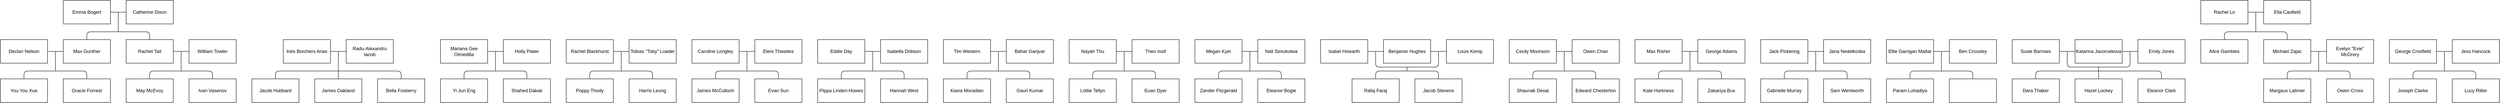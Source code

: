 <mxfile version="15.2.7" type="github">
  <diagram id="eCEPqgotwZQc1uM3H5h4" name="Merton">
    <mxGraphModel dx="1550" dy="1382" grid="1" gridSize="10" guides="1" tooltips="1" connect="1" arrows="1" fold="1" page="1" pageScale="1" pageWidth="7000" pageHeight="400" math="0" shadow="0">
      <root>
        <mxCell id="0" />
        <mxCell id="1" parent="0" />
        <mxCell id="sOK9xL0Q-kKHLEvzhYfY-1" value="You You Xue" style="whiteSpace=wrap;html=1;" parent="1" vertex="1">
          <mxGeometry x="40" y="700" width="120" height="60" as="geometry" />
        </mxCell>
        <mxCell id="sOK9xL0Q-kKHLEvzhYfY-2" value="Gracie Forrest" style="whiteSpace=wrap;html=1;" parent="1" vertex="1">
          <mxGeometry x="200" y="700" width="120" height="60" as="geometry" />
        </mxCell>
        <mxCell id="sOK9xL0Q-kKHLEvzhYfY-4" value="Declan Nelson" style="whiteSpace=wrap;html=1;" parent="1" vertex="1">
          <mxGeometry x="40" y="600" width="120" height="60" as="geometry" />
        </mxCell>
        <mxCell id="sOK9xL0Q-kKHLEvzhYfY-5" value="Max Gunther" style="whiteSpace=wrap;html=1;" parent="1" vertex="1">
          <mxGeometry x="200" y="600" width="120" height="60" as="geometry" />
        </mxCell>
        <mxCell id="sOK9xL0Q-kKHLEvzhYfY-6" value="" style="endArrow=none;html=1;exitX=1;exitY=0.5;exitDx=0;exitDy=0;entryX=0;entryY=0.5;entryDx=0;entryDy=0;" parent="1" source="sOK9xL0Q-kKHLEvzhYfY-4" target="sOK9xL0Q-kKHLEvzhYfY-5" edge="1">
          <mxGeometry width="50" height="50" relative="1" as="geometry">
            <mxPoint x="410" y="900" as="sourcePoint" />
            <mxPoint x="460" y="850" as="targetPoint" />
          </mxGeometry>
        </mxCell>
        <mxCell id="sOK9xL0Q-kKHLEvzhYfY-7" value="" style="endArrow=none;html=1;" parent="1" edge="1">
          <mxGeometry width="50" height="50" relative="1" as="geometry">
            <mxPoint x="180" y="680" as="sourcePoint" />
            <mxPoint x="180" y="630" as="targetPoint" />
          </mxGeometry>
        </mxCell>
        <mxCell id="sOK9xL0Q-kKHLEvzhYfY-8" value="" style="endArrow=none;html=1;entryX=0.5;entryY=0;entryDx=0;entryDy=0;" parent="1" target="sOK9xL0Q-kKHLEvzhYfY-2" edge="1">
          <mxGeometry width="50" height="50" relative="1" as="geometry">
            <mxPoint x="100" y="700" as="sourcePoint" />
            <mxPoint x="270" y="680" as="targetPoint" />
            <Array as="points">
              <mxPoint x="100" y="680" />
              <mxPoint x="260" y="680" />
            </Array>
          </mxGeometry>
        </mxCell>
        <mxCell id="sOK9xL0Q-kKHLEvzhYfY-9" value="Yi Jun Eng" style="whiteSpace=wrap;html=1;" parent="1" vertex="1">
          <mxGeometry x="1160" y="700" width="120" height="60" as="geometry" />
        </mxCell>
        <mxCell id="sOK9xL0Q-kKHLEvzhYfY-10" value="Shahed Dakak" style="whiteSpace=wrap;html=1;" parent="1" vertex="1">
          <mxGeometry x="1320" y="700" width="120" height="60" as="geometry" />
        </mxCell>
        <mxCell id="sOK9xL0Q-kKHLEvzhYfY-11" value="Mariana Gee Olmedilla" style="whiteSpace=wrap;html=1;" parent="1" vertex="1">
          <mxGeometry x="1160" y="600" width="120" height="60" as="geometry" />
        </mxCell>
        <mxCell id="sOK9xL0Q-kKHLEvzhYfY-12" value="Holly Plater" style="whiteSpace=wrap;html=1;" parent="1" vertex="1">
          <mxGeometry x="1320" y="600" width="120" height="60" as="geometry" />
        </mxCell>
        <mxCell id="sOK9xL0Q-kKHLEvzhYfY-13" value="" style="endArrow=none;html=1;exitX=1;exitY=0.5;exitDx=0;exitDy=0;entryX=0;entryY=0.5;entryDx=0;entryDy=0;" parent="1" source="sOK9xL0Q-kKHLEvzhYfY-11" target="sOK9xL0Q-kKHLEvzhYfY-12" edge="1">
          <mxGeometry width="50" height="50" relative="1" as="geometry">
            <mxPoint x="1530" y="900" as="sourcePoint" />
            <mxPoint x="1580" y="850" as="targetPoint" />
          </mxGeometry>
        </mxCell>
        <mxCell id="sOK9xL0Q-kKHLEvzhYfY-14" value="" style="endArrow=none;html=1;" parent="1" edge="1">
          <mxGeometry width="50" height="50" relative="1" as="geometry">
            <mxPoint x="1300" y="680" as="sourcePoint" />
            <mxPoint x="1300" y="630" as="targetPoint" />
          </mxGeometry>
        </mxCell>
        <mxCell id="sOK9xL0Q-kKHLEvzhYfY-15" value="" style="endArrow=none;html=1;entryX=0.5;entryY=0;entryDx=0;entryDy=0;" parent="1" target="sOK9xL0Q-kKHLEvzhYfY-10" edge="1">
          <mxGeometry width="50" height="50" relative="1" as="geometry">
            <mxPoint x="1220" y="700" as="sourcePoint" />
            <mxPoint x="1390" y="680" as="targetPoint" />
            <Array as="points">
              <mxPoint x="1220" y="680" />
              <mxPoint x="1380" y="680" />
            </Array>
          </mxGeometry>
        </mxCell>
        <mxCell id="sOK9xL0Q-kKHLEvzhYfY-16" value="Poppy Thody" style="whiteSpace=wrap;html=1;" parent="1" vertex="1">
          <mxGeometry x="1480" y="700" width="120" height="60" as="geometry" />
        </mxCell>
        <mxCell id="sOK9xL0Q-kKHLEvzhYfY-17" value="Harris Leung" style="whiteSpace=wrap;html=1;" parent="1" vertex="1">
          <mxGeometry x="1640" y="700" width="120" height="60" as="geometry" />
        </mxCell>
        <mxCell id="sOK9xL0Q-kKHLEvzhYfY-18" value="Rachel Blackhurst" style="whiteSpace=wrap;html=1;" parent="1" vertex="1">
          <mxGeometry x="1480" y="600" width="120" height="60" as="geometry" />
        </mxCell>
        <mxCell id="sOK9xL0Q-kKHLEvzhYfY-19" value="Tobias &quot;Toby&quot; Loader" style="whiteSpace=wrap;html=1;" parent="1" vertex="1">
          <mxGeometry x="1640" y="600" width="120" height="60" as="geometry" />
        </mxCell>
        <mxCell id="sOK9xL0Q-kKHLEvzhYfY-20" value="" style="endArrow=none;html=1;exitX=1;exitY=0.5;exitDx=0;exitDy=0;entryX=0;entryY=0.5;entryDx=0;entryDy=0;" parent="1" source="sOK9xL0Q-kKHLEvzhYfY-18" target="sOK9xL0Q-kKHLEvzhYfY-19" edge="1">
          <mxGeometry width="50" height="50" relative="1" as="geometry">
            <mxPoint x="1850" y="900" as="sourcePoint" />
            <mxPoint x="1900" y="850" as="targetPoint" />
          </mxGeometry>
        </mxCell>
        <mxCell id="sOK9xL0Q-kKHLEvzhYfY-21" value="" style="endArrow=none;html=1;" parent="1" edge="1">
          <mxGeometry width="50" height="50" relative="1" as="geometry">
            <mxPoint x="1620" y="680" as="sourcePoint" />
            <mxPoint x="1620" y="630" as="targetPoint" />
          </mxGeometry>
        </mxCell>
        <mxCell id="sOK9xL0Q-kKHLEvzhYfY-22" value="" style="endArrow=none;html=1;entryX=0.5;entryY=0;entryDx=0;entryDy=0;" parent="1" target="sOK9xL0Q-kKHLEvzhYfY-17" edge="1">
          <mxGeometry width="50" height="50" relative="1" as="geometry">
            <mxPoint x="1540" y="700" as="sourcePoint" />
            <mxPoint x="1710" y="680" as="targetPoint" />
            <Array as="points">
              <mxPoint x="1540" y="680" />
              <mxPoint x="1700" y="680" />
            </Array>
          </mxGeometry>
        </mxCell>
        <mxCell id="sOK9xL0Q-kKHLEvzhYfY-23" value="James McCulloch" style="whiteSpace=wrap;html=1;" parent="1" vertex="1">
          <mxGeometry x="1800" y="700" width="120" height="60" as="geometry" />
        </mxCell>
        <mxCell id="sOK9xL0Q-kKHLEvzhYfY-24" value="Evan Sun" style="whiteSpace=wrap;html=1;" parent="1" vertex="1">
          <mxGeometry x="1960" y="700" width="120" height="60" as="geometry" />
        </mxCell>
        <mxCell id="sOK9xL0Q-kKHLEvzhYfY-25" value="Caroline Longley" style="whiteSpace=wrap;html=1;" parent="1" vertex="1">
          <mxGeometry x="1800" y="600" width="120" height="60" as="geometry" />
        </mxCell>
        <mxCell id="sOK9xL0Q-kKHLEvzhYfY-26" value="Eleni Thwaites" style="whiteSpace=wrap;html=1;" parent="1" vertex="1">
          <mxGeometry x="1960" y="600" width="120" height="60" as="geometry" />
        </mxCell>
        <mxCell id="sOK9xL0Q-kKHLEvzhYfY-27" value="" style="endArrow=none;html=1;exitX=1;exitY=0.5;exitDx=0;exitDy=0;entryX=0;entryY=0.5;entryDx=0;entryDy=0;" parent="1" source="sOK9xL0Q-kKHLEvzhYfY-25" target="sOK9xL0Q-kKHLEvzhYfY-26" edge="1">
          <mxGeometry width="50" height="50" relative="1" as="geometry">
            <mxPoint x="2170" y="900" as="sourcePoint" />
            <mxPoint x="2220" y="850" as="targetPoint" />
          </mxGeometry>
        </mxCell>
        <mxCell id="sOK9xL0Q-kKHLEvzhYfY-28" value="" style="endArrow=none;html=1;" parent="1" edge="1">
          <mxGeometry width="50" height="50" relative="1" as="geometry">
            <mxPoint x="1940" y="680" as="sourcePoint" />
            <mxPoint x="1940" y="630" as="targetPoint" />
          </mxGeometry>
        </mxCell>
        <mxCell id="sOK9xL0Q-kKHLEvzhYfY-29" value="" style="endArrow=none;html=1;entryX=0.5;entryY=0;entryDx=0;entryDy=0;" parent="1" target="sOK9xL0Q-kKHLEvzhYfY-24" edge="1">
          <mxGeometry width="50" height="50" relative="1" as="geometry">
            <mxPoint x="1860" y="700" as="sourcePoint" />
            <mxPoint x="2030" y="680" as="targetPoint" />
            <Array as="points">
              <mxPoint x="1860" y="680" />
              <mxPoint x="2020" y="680" />
            </Array>
          </mxGeometry>
        </mxCell>
        <mxCell id="sOK9xL0Q-kKHLEvzhYfY-30" value="PIppa Linden-Howes" style="whiteSpace=wrap;html=1;" parent="1" vertex="1">
          <mxGeometry x="2120" y="700" width="120" height="60" as="geometry" />
        </mxCell>
        <mxCell id="sOK9xL0Q-kKHLEvzhYfY-31" value="Hannah West" style="whiteSpace=wrap;html=1;" parent="1" vertex="1">
          <mxGeometry x="2280" y="700" width="120" height="60" as="geometry" />
        </mxCell>
        <mxCell id="sOK9xL0Q-kKHLEvzhYfY-32" value="Eddie Day" style="whiteSpace=wrap;html=1;" parent="1" vertex="1">
          <mxGeometry x="2120" y="600" width="120" height="60" as="geometry" />
        </mxCell>
        <mxCell id="sOK9xL0Q-kKHLEvzhYfY-33" value="Isabella Dobson" style="whiteSpace=wrap;html=1;" parent="1" vertex="1">
          <mxGeometry x="2280" y="600" width="120" height="60" as="geometry" />
        </mxCell>
        <mxCell id="sOK9xL0Q-kKHLEvzhYfY-34" value="" style="endArrow=none;html=1;exitX=1;exitY=0.5;exitDx=0;exitDy=0;entryX=0;entryY=0.5;entryDx=0;entryDy=0;" parent="1" source="sOK9xL0Q-kKHLEvzhYfY-32" target="sOK9xL0Q-kKHLEvzhYfY-33" edge="1">
          <mxGeometry width="50" height="50" relative="1" as="geometry">
            <mxPoint x="2490" y="900" as="sourcePoint" />
            <mxPoint x="2540" y="850" as="targetPoint" />
          </mxGeometry>
        </mxCell>
        <mxCell id="sOK9xL0Q-kKHLEvzhYfY-35" value="" style="endArrow=none;html=1;" parent="1" edge="1">
          <mxGeometry width="50" height="50" relative="1" as="geometry">
            <mxPoint x="2260" y="680" as="sourcePoint" />
            <mxPoint x="2260" y="630" as="targetPoint" />
          </mxGeometry>
        </mxCell>
        <mxCell id="sOK9xL0Q-kKHLEvzhYfY-36" value="" style="endArrow=none;html=1;entryX=0.5;entryY=0;entryDx=0;entryDy=0;" parent="1" target="sOK9xL0Q-kKHLEvzhYfY-31" edge="1">
          <mxGeometry width="50" height="50" relative="1" as="geometry">
            <mxPoint x="2180" y="700" as="sourcePoint" />
            <mxPoint x="2350" y="680" as="targetPoint" />
            <Array as="points">
              <mxPoint x="2180" y="680" />
              <mxPoint x="2340" y="680" />
            </Array>
          </mxGeometry>
        </mxCell>
        <mxCell id="sOK9xL0Q-kKHLEvzhYfY-37" value="Kiana Moradian" style="whiteSpace=wrap;html=1;" parent="1" vertex="1">
          <mxGeometry x="2440" y="700" width="120" height="60" as="geometry" />
        </mxCell>
        <mxCell id="sOK9xL0Q-kKHLEvzhYfY-38" value="Gauri Kumar" style="whiteSpace=wrap;html=1;" parent="1" vertex="1">
          <mxGeometry x="2600" y="700" width="120" height="60" as="geometry" />
        </mxCell>
        <mxCell id="sOK9xL0Q-kKHLEvzhYfY-39" value="Tim Western" style="whiteSpace=wrap;html=1;" parent="1" vertex="1">
          <mxGeometry x="2440" y="600" width="120" height="60" as="geometry" />
        </mxCell>
        <mxCell id="sOK9xL0Q-kKHLEvzhYfY-40" value="Bahar Ganjvar" style="whiteSpace=wrap;html=1;" parent="1" vertex="1">
          <mxGeometry x="2600" y="600" width="120" height="60" as="geometry" />
        </mxCell>
        <mxCell id="sOK9xL0Q-kKHLEvzhYfY-41" value="" style="endArrow=none;html=1;exitX=1;exitY=0.5;exitDx=0;exitDy=0;entryX=0;entryY=0.5;entryDx=0;entryDy=0;" parent="1" source="sOK9xL0Q-kKHLEvzhYfY-39" target="sOK9xL0Q-kKHLEvzhYfY-40" edge="1">
          <mxGeometry width="50" height="50" relative="1" as="geometry">
            <mxPoint x="2810" y="900" as="sourcePoint" />
            <mxPoint x="2860" y="850" as="targetPoint" />
          </mxGeometry>
        </mxCell>
        <mxCell id="sOK9xL0Q-kKHLEvzhYfY-42" value="" style="endArrow=none;html=1;" parent="1" edge="1">
          <mxGeometry width="50" height="50" relative="1" as="geometry">
            <mxPoint x="2580" y="680" as="sourcePoint" />
            <mxPoint x="2580" y="630" as="targetPoint" />
          </mxGeometry>
        </mxCell>
        <mxCell id="sOK9xL0Q-kKHLEvzhYfY-43" value="" style="endArrow=none;html=1;entryX=0.5;entryY=0;entryDx=0;entryDy=0;" parent="1" target="sOK9xL0Q-kKHLEvzhYfY-38" edge="1">
          <mxGeometry width="50" height="50" relative="1" as="geometry">
            <mxPoint x="2500" y="700" as="sourcePoint" />
            <mxPoint x="2670" y="680" as="targetPoint" />
            <Array as="points">
              <mxPoint x="2500" y="680" />
              <mxPoint x="2660" y="680" />
            </Array>
          </mxGeometry>
        </mxCell>
        <mxCell id="sOK9xL0Q-kKHLEvzhYfY-44" value="Lottie Tellyn" style="whiteSpace=wrap;html=1;" parent="1" vertex="1">
          <mxGeometry x="2760" y="700" width="120" height="60" as="geometry" />
        </mxCell>
        <mxCell id="sOK9xL0Q-kKHLEvzhYfY-45" value="Euan Dyer" style="whiteSpace=wrap;html=1;" parent="1" vertex="1">
          <mxGeometry x="2920" y="700" width="120" height="60" as="geometry" />
        </mxCell>
        <mxCell id="sOK9xL0Q-kKHLEvzhYfY-46" value="Nayah Thu" style="whiteSpace=wrap;html=1;" parent="1" vertex="1">
          <mxGeometry x="2760" y="600" width="120" height="60" as="geometry" />
        </mxCell>
        <mxCell id="sOK9xL0Q-kKHLEvzhYfY-47" value="Theo Iosif" style="whiteSpace=wrap;html=1;" parent="1" vertex="1">
          <mxGeometry x="2920" y="600" width="120" height="60" as="geometry" />
        </mxCell>
        <mxCell id="sOK9xL0Q-kKHLEvzhYfY-48" value="" style="endArrow=none;html=1;exitX=1;exitY=0.5;exitDx=0;exitDy=0;entryX=0;entryY=0.5;entryDx=0;entryDy=0;" parent="1" source="sOK9xL0Q-kKHLEvzhYfY-46" target="sOK9xL0Q-kKHLEvzhYfY-47" edge="1">
          <mxGeometry width="50" height="50" relative="1" as="geometry">
            <mxPoint x="3130" y="900" as="sourcePoint" />
            <mxPoint x="3180" y="850" as="targetPoint" />
          </mxGeometry>
        </mxCell>
        <mxCell id="sOK9xL0Q-kKHLEvzhYfY-49" value="" style="endArrow=none;html=1;" parent="1" edge="1">
          <mxGeometry width="50" height="50" relative="1" as="geometry">
            <mxPoint x="2900" y="680" as="sourcePoint" />
            <mxPoint x="2900" y="630" as="targetPoint" />
          </mxGeometry>
        </mxCell>
        <mxCell id="sOK9xL0Q-kKHLEvzhYfY-50" value="" style="endArrow=none;html=1;entryX=0.5;entryY=0;entryDx=0;entryDy=0;" parent="1" target="sOK9xL0Q-kKHLEvzhYfY-45" edge="1">
          <mxGeometry width="50" height="50" relative="1" as="geometry">
            <mxPoint x="2820" y="700" as="sourcePoint" />
            <mxPoint x="2990" y="680" as="targetPoint" />
            <Array as="points">
              <mxPoint x="2820" y="680" />
              <mxPoint x="2980" y="680" />
            </Array>
          </mxGeometry>
        </mxCell>
        <mxCell id="sOK9xL0Q-kKHLEvzhYfY-58" value="Rafaj Faraj" style="whiteSpace=wrap;html=1;" parent="1" vertex="1">
          <mxGeometry x="3480" y="700" width="120" height="60" as="geometry" />
        </mxCell>
        <mxCell id="sOK9xL0Q-kKHLEvzhYfY-59" value="Jacob Stevens" style="whiteSpace=wrap;html=1;" parent="1" vertex="1">
          <mxGeometry x="3640" y="700" width="120" height="60" as="geometry" />
        </mxCell>
        <mxCell id="sOK9xL0Q-kKHLEvzhYfY-60" value="Isabel Howarth" style="whiteSpace=wrap;html=1;" parent="1" vertex="1">
          <mxGeometry x="3400" y="600" width="120" height="60" as="geometry" />
        </mxCell>
        <mxCell id="sOK9xL0Q-kKHLEvzhYfY-61" value="Benjamin Hughes" style="whiteSpace=wrap;html=1;" parent="1" vertex="1">
          <mxGeometry x="3560" y="600" width="120" height="60" as="geometry" />
        </mxCell>
        <mxCell id="sOK9xL0Q-kKHLEvzhYfY-62" value="" style="endArrow=none;html=1;exitX=1;exitY=0.5;exitDx=0;exitDy=0;entryX=0;entryY=0.5;entryDx=0;entryDy=0;" parent="1" source="sOK9xL0Q-kKHLEvzhYfY-60" target="sOK9xL0Q-kKHLEvzhYfY-61" edge="1">
          <mxGeometry width="50" height="50" relative="1" as="geometry">
            <mxPoint x="3770" y="900" as="sourcePoint" />
            <mxPoint x="3820" y="850" as="targetPoint" />
          </mxGeometry>
        </mxCell>
        <mxCell id="sOK9xL0Q-kKHLEvzhYfY-64" value="" style="endArrow=none;html=1;entryX=0.5;entryY=0;entryDx=0;entryDy=0;" parent="1" target="sOK9xL0Q-kKHLEvzhYfY-59" edge="1">
          <mxGeometry width="50" height="50" relative="1" as="geometry">
            <mxPoint x="3540" y="700" as="sourcePoint" />
            <mxPoint x="3710" y="680" as="targetPoint" />
            <Array as="points">
              <mxPoint x="3540" y="680" />
              <mxPoint x="3700" y="680" />
            </Array>
          </mxGeometry>
        </mxCell>
        <mxCell id="sOK9xL0Q-kKHLEvzhYfY-65" value="Louis Kemp" style="whiteSpace=wrap;html=1;" parent="1" vertex="1">
          <mxGeometry x="3720" y="600" width="120" height="60" as="geometry" />
        </mxCell>
        <mxCell id="sOK9xL0Q-kKHLEvzhYfY-66" value="" style="endArrow=none;html=1;entryX=0;entryY=0.5;entryDx=0;entryDy=0;" parent="1" target="sOK9xL0Q-kKHLEvzhYfY-65" edge="1">
          <mxGeometry width="50" height="50" relative="1" as="geometry">
            <mxPoint x="3680" y="630" as="sourcePoint" />
            <mxPoint x="3570" y="640" as="targetPoint" />
          </mxGeometry>
        </mxCell>
        <mxCell id="sOK9xL0Q-kKHLEvzhYfY-67" value="Shaunak Desai" style="whiteSpace=wrap;html=1;" parent="1" vertex="1">
          <mxGeometry x="3880" y="700" width="120" height="60" as="geometry" />
        </mxCell>
        <mxCell id="sOK9xL0Q-kKHLEvzhYfY-68" value="Edward Chesterton" style="whiteSpace=wrap;html=1;" parent="1" vertex="1">
          <mxGeometry x="4040" y="700" width="120" height="60" as="geometry" />
        </mxCell>
        <mxCell id="sOK9xL0Q-kKHLEvzhYfY-69" value="Cecily Moorsom" style="whiteSpace=wrap;html=1;" parent="1" vertex="1">
          <mxGeometry x="3880" y="600" width="120" height="60" as="geometry" />
        </mxCell>
        <mxCell id="sOK9xL0Q-kKHLEvzhYfY-70" value="Owen Chan" style="whiteSpace=wrap;html=1;" parent="1" vertex="1">
          <mxGeometry x="4040" y="600" width="120" height="60" as="geometry" />
        </mxCell>
        <mxCell id="sOK9xL0Q-kKHLEvzhYfY-71" value="" style="endArrow=none;html=1;exitX=1;exitY=0.5;exitDx=0;exitDy=0;entryX=0;entryY=0.5;entryDx=0;entryDy=0;" parent="1" source="sOK9xL0Q-kKHLEvzhYfY-69" target="sOK9xL0Q-kKHLEvzhYfY-70" edge="1">
          <mxGeometry width="50" height="50" relative="1" as="geometry">
            <mxPoint x="4250" y="900" as="sourcePoint" />
            <mxPoint x="4300" y="850" as="targetPoint" />
          </mxGeometry>
        </mxCell>
        <mxCell id="sOK9xL0Q-kKHLEvzhYfY-72" value="" style="endArrow=none;html=1;" parent="1" edge="1">
          <mxGeometry width="50" height="50" relative="1" as="geometry">
            <mxPoint x="4020" y="680" as="sourcePoint" />
            <mxPoint x="4020" y="630" as="targetPoint" />
          </mxGeometry>
        </mxCell>
        <mxCell id="sOK9xL0Q-kKHLEvzhYfY-73" value="" style="endArrow=none;html=1;entryX=0.5;entryY=0;entryDx=0;entryDy=0;" parent="1" target="sOK9xL0Q-kKHLEvzhYfY-68" edge="1">
          <mxGeometry width="50" height="50" relative="1" as="geometry">
            <mxPoint x="3940" y="700" as="sourcePoint" />
            <mxPoint x="4110" y="680" as="targetPoint" />
            <Array as="points">
              <mxPoint x="3940" y="680" />
              <mxPoint x="4100" y="680" />
            </Array>
          </mxGeometry>
        </mxCell>
        <mxCell id="G9G2QMmGk5GcdjE_9JgA-2" value="" style="endArrow=none;html=1;entryX=0.5;entryY=0;entryDx=0;entryDy=0;" parent="1" edge="1">
          <mxGeometry width="50" height="50" relative="1" as="geometry">
            <mxPoint x="260" y="600" as="sourcePoint" />
            <mxPoint x="420" y="600" as="targetPoint" />
            <Array as="points">
              <mxPoint x="260" y="580" />
              <mxPoint x="420" y="580" />
            </Array>
          </mxGeometry>
        </mxCell>
        <mxCell id="G9G2QMmGk5GcdjE_9JgA-3" value="" style="endArrow=none;html=1;" parent="1" edge="1">
          <mxGeometry width="50" height="50" relative="1" as="geometry">
            <mxPoint x="340" y="580" as="sourcePoint" />
            <mxPoint x="340" y="530" as="targetPoint" />
          </mxGeometry>
        </mxCell>
        <mxCell id="G9G2QMmGk5GcdjE_9JgA-4" value="Emma Bogert" style="whiteSpace=wrap;html=1;" parent="1" vertex="1">
          <mxGeometry x="200" y="500" width="120" height="60" as="geometry" />
        </mxCell>
        <mxCell id="G9G2QMmGk5GcdjE_9JgA-5" value="Catherine Dixon" style="whiteSpace=wrap;html=1;" parent="1" vertex="1">
          <mxGeometry x="360" y="500" width="120" height="60" as="geometry" />
        </mxCell>
        <mxCell id="G9G2QMmGk5GcdjE_9JgA-6" value="" style="endArrow=none;html=1;entryX=1;entryY=0.5;entryDx=0;entryDy=0;" parent="1" target="G9G2QMmGk5GcdjE_9JgA-4" edge="1">
          <mxGeometry width="50" height="50" relative="1" as="geometry">
            <mxPoint x="360" y="530" as="sourcePoint" />
            <mxPoint x="770" y="650" as="targetPoint" />
          </mxGeometry>
        </mxCell>
        <mxCell id="G9G2QMmGk5GcdjE_9JgA-7" value="" style="endArrow=none;html=1;entryX=0.5;entryY=0;entryDx=0;entryDy=0;" parent="1" edge="1">
          <mxGeometry width="50" height="50" relative="1" as="geometry">
            <mxPoint x="3540" y="630" as="sourcePoint" />
            <mxPoint x="3700" y="630" as="targetPoint" />
            <Array as="points">
              <mxPoint x="3540" y="670" />
              <mxPoint x="3620" y="670" />
              <mxPoint x="3700" y="670" />
            </Array>
          </mxGeometry>
        </mxCell>
        <mxCell id="G9G2QMmGk5GcdjE_9JgA-8" value="" style="endArrow=none;html=1;" parent="1" edge="1">
          <mxGeometry width="50" height="50" relative="1" as="geometry">
            <mxPoint x="3620" y="680" as="sourcePoint" />
            <mxPoint x="3620" y="670" as="targetPoint" />
          </mxGeometry>
        </mxCell>
        <mxCell id="bXorVS4qEcdGj8HX04dZ-1" value="Kate Harkness" style="whiteSpace=wrap;html=1;" parent="1" vertex="1">
          <mxGeometry x="4200" y="700" width="120" height="60" as="geometry" />
        </mxCell>
        <mxCell id="bXorVS4qEcdGj8HX04dZ-2" value="Zakariya Bux" style="whiteSpace=wrap;html=1;" parent="1" vertex="1">
          <mxGeometry x="4360" y="700" width="120" height="60" as="geometry" />
        </mxCell>
        <mxCell id="bXorVS4qEcdGj8HX04dZ-3" value="Max Risher" style="whiteSpace=wrap;html=1;" parent="1" vertex="1">
          <mxGeometry x="4200" y="600" width="120" height="60" as="geometry" />
        </mxCell>
        <mxCell id="bXorVS4qEcdGj8HX04dZ-4" value="George Adams" style="whiteSpace=wrap;html=1;" parent="1" vertex="1">
          <mxGeometry x="4360" y="600" width="120" height="60" as="geometry" />
        </mxCell>
        <mxCell id="bXorVS4qEcdGj8HX04dZ-5" value="" style="endArrow=none;html=1;exitX=1;exitY=0.5;exitDx=0;exitDy=0;entryX=0;entryY=0.5;entryDx=0;entryDy=0;" parent="1" source="bXorVS4qEcdGj8HX04dZ-3" target="bXorVS4qEcdGj8HX04dZ-4" edge="1">
          <mxGeometry width="50" height="50" relative="1" as="geometry">
            <mxPoint x="4570" y="900" as="sourcePoint" />
            <mxPoint x="4620" y="850" as="targetPoint" />
          </mxGeometry>
        </mxCell>
        <mxCell id="bXorVS4qEcdGj8HX04dZ-6" value="" style="endArrow=none;html=1;" parent="1" edge="1">
          <mxGeometry width="50" height="50" relative="1" as="geometry">
            <mxPoint x="4340" y="680" as="sourcePoint" />
            <mxPoint x="4340" y="630" as="targetPoint" />
          </mxGeometry>
        </mxCell>
        <mxCell id="bXorVS4qEcdGj8HX04dZ-7" value="" style="endArrow=none;html=1;entryX=0.5;entryY=0;entryDx=0;entryDy=0;" parent="1" target="bXorVS4qEcdGj8HX04dZ-2" edge="1">
          <mxGeometry width="50" height="50" relative="1" as="geometry">
            <mxPoint x="4260" y="700" as="sourcePoint" />
            <mxPoint x="4430" y="680" as="targetPoint" />
            <Array as="points">
              <mxPoint x="4260" y="680" />
              <mxPoint x="4420" y="680" />
            </Array>
          </mxGeometry>
        </mxCell>
        <mxCell id="bXorVS4qEcdGj8HX04dZ-8" value="Gabrielle Murray" style="whiteSpace=wrap;html=1;" parent="1" vertex="1">
          <mxGeometry x="4520" y="700" width="120" height="60" as="geometry" />
        </mxCell>
        <mxCell id="bXorVS4qEcdGj8HX04dZ-9" value="Sam Wentworth" style="whiteSpace=wrap;html=1;" parent="1" vertex="1">
          <mxGeometry x="4680" y="700" width="120" height="60" as="geometry" />
        </mxCell>
        <mxCell id="bXorVS4qEcdGj8HX04dZ-10" value="Jack Pickering" style="whiteSpace=wrap;html=1;" parent="1" vertex="1">
          <mxGeometry x="4520" y="600" width="120" height="60" as="geometry" />
        </mxCell>
        <mxCell id="bXorVS4qEcdGj8HX04dZ-11" value="Jana Nedelkoska" style="whiteSpace=wrap;html=1;" parent="1" vertex="1">
          <mxGeometry x="4680" y="600" width="120" height="60" as="geometry" />
        </mxCell>
        <mxCell id="bXorVS4qEcdGj8HX04dZ-12" value="" style="endArrow=none;html=1;exitX=1;exitY=0.5;exitDx=0;exitDy=0;entryX=0;entryY=0.5;entryDx=0;entryDy=0;" parent="1" source="bXorVS4qEcdGj8HX04dZ-10" target="bXorVS4qEcdGj8HX04dZ-11" edge="1">
          <mxGeometry width="50" height="50" relative="1" as="geometry">
            <mxPoint x="4890" y="900" as="sourcePoint" />
            <mxPoint x="4940" y="850" as="targetPoint" />
          </mxGeometry>
        </mxCell>
        <mxCell id="bXorVS4qEcdGj8HX04dZ-13" value="" style="endArrow=none;html=1;" parent="1" edge="1">
          <mxGeometry width="50" height="50" relative="1" as="geometry">
            <mxPoint x="4660" y="680" as="sourcePoint" />
            <mxPoint x="4660" y="630" as="targetPoint" />
          </mxGeometry>
        </mxCell>
        <mxCell id="bXorVS4qEcdGj8HX04dZ-14" value="" style="endArrow=none;html=1;entryX=0.5;entryY=0;entryDx=0;entryDy=0;" parent="1" target="bXorVS4qEcdGj8HX04dZ-9" edge="1">
          <mxGeometry width="50" height="50" relative="1" as="geometry">
            <mxPoint x="4580" y="700" as="sourcePoint" />
            <mxPoint x="4750" y="680" as="targetPoint" />
            <Array as="points">
              <mxPoint x="4580" y="680" />
              <mxPoint x="4740" y="680" />
            </Array>
          </mxGeometry>
        </mxCell>
        <mxCell id="qaUDRH6c5ygT62d7AidV-2" value="May McEvoy" style="whiteSpace=wrap;html=1;" vertex="1" parent="1">
          <mxGeometry x="360" y="700" width="120" height="60" as="geometry" />
        </mxCell>
        <mxCell id="qaUDRH6c5ygT62d7AidV-3" value="Ivan Vasenov" style="whiteSpace=wrap;html=1;" vertex="1" parent="1">
          <mxGeometry x="520" y="700" width="120" height="60" as="geometry" />
        </mxCell>
        <mxCell id="qaUDRH6c5ygT62d7AidV-4" value="Rachel Tait" style="whiteSpace=wrap;html=1;" vertex="1" parent="1">
          <mxGeometry x="360" y="600" width="120" height="60" as="geometry" />
        </mxCell>
        <mxCell id="qaUDRH6c5ygT62d7AidV-5" value="William Towler" style="whiteSpace=wrap;html=1;" vertex="1" parent="1">
          <mxGeometry x="520" y="600" width="120" height="60" as="geometry" />
        </mxCell>
        <mxCell id="qaUDRH6c5ygT62d7AidV-6" value="" style="endArrow=none;html=1;exitX=1;exitY=0.5;exitDx=0;exitDy=0;entryX=0;entryY=0.5;entryDx=0;entryDy=0;" edge="1" parent="1" source="qaUDRH6c5ygT62d7AidV-4" target="qaUDRH6c5ygT62d7AidV-5">
          <mxGeometry width="50" height="50" relative="1" as="geometry">
            <mxPoint x="730" y="900" as="sourcePoint" />
            <mxPoint x="780" y="850" as="targetPoint" />
          </mxGeometry>
        </mxCell>
        <mxCell id="qaUDRH6c5ygT62d7AidV-7" value="" style="endArrow=none;html=1;" edge="1" parent="1">
          <mxGeometry width="50" height="50" relative="1" as="geometry">
            <mxPoint x="500" y="680" as="sourcePoint" />
            <mxPoint x="500" y="630.0" as="targetPoint" />
          </mxGeometry>
        </mxCell>
        <mxCell id="qaUDRH6c5ygT62d7AidV-8" value="" style="endArrow=none;html=1;entryX=0.5;entryY=0;entryDx=0;entryDy=0;" edge="1" parent="1" target="qaUDRH6c5ygT62d7AidV-3">
          <mxGeometry width="50" height="50" relative="1" as="geometry">
            <mxPoint x="420" y="700" as="sourcePoint" />
            <mxPoint x="590" y="680" as="targetPoint" />
            <Array as="points">
              <mxPoint x="420" y="680" />
              <mxPoint x="580" y="680" />
            </Array>
          </mxGeometry>
        </mxCell>
        <mxCell id="qaUDRH6c5ygT62d7AidV-10" value="Jacob Hubbard" style="whiteSpace=wrap;html=1;" vertex="1" parent="1">
          <mxGeometry x="680" y="700" width="120" height="60" as="geometry" />
        </mxCell>
        <mxCell id="qaUDRH6c5ygT62d7AidV-11" value="James Oakland" style="whiteSpace=wrap;html=1;" vertex="1" parent="1">
          <mxGeometry x="840" y="700" width="120" height="60" as="geometry" />
        </mxCell>
        <mxCell id="qaUDRH6c5ygT62d7AidV-12" value="Inés Borchers Arias" style="whiteSpace=wrap;html=1;" vertex="1" parent="1">
          <mxGeometry x="760" y="600" width="120" height="60" as="geometry" />
        </mxCell>
        <mxCell id="qaUDRH6c5ygT62d7AidV-13" value="Radu-Alexandru Iacob" style="whiteSpace=wrap;html=1;" vertex="1" parent="1">
          <mxGeometry x="920" y="600" width="120" height="60" as="geometry" />
        </mxCell>
        <mxCell id="qaUDRH6c5ygT62d7AidV-14" value="" style="endArrow=none;html=1;exitX=1;exitY=0.5;exitDx=0;exitDy=0;entryX=0;entryY=0.5;entryDx=0;entryDy=0;" edge="1" parent="1" source="qaUDRH6c5ygT62d7AidV-12" target="qaUDRH6c5ygT62d7AidV-13">
          <mxGeometry width="50" height="50" relative="1" as="geometry">
            <mxPoint x="1130" y="900" as="sourcePoint" />
            <mxPoint x="1180" y="850" as="targetPoint" />
          </mxGeometry>
        </mxCell>
        <mxCell id="qaUDRH6c5ygT62d7AidV-15" value="" style="endArrow=none;html=1;exitX=0.5;exitY=0;exitDx=0;exitDy=0;" edge="1" parent="1" source="qaUDRH6c5ygT62d7AidV-11">
          <mxGeometry width="50" height="50" relative="1" as="geometry">
            <mxPoint x="900" y="680" as="sourcePoint" />
            <mxPoint x="900" y="630" as="targetPoint" />
            <Array as="points">
              <mxPoint x="900" y="660" />
            </Array>
          </mxGeometry>
        </mxCell>
        <mxCell id="qaUDRH6c5ygT62d7AidV-16" value="" style="endArrow=none;html=1;entryX=0.5;entryY=0;entryDx=0;entryDy=0;" edge="1" parent="1" target="qaUDRH6c5ygT62d7AidV-17">
          <mxGeometry width="50" height="50" relative="1" as="geometry">
            <mxPoint x="740" y="700" as="sourcePoint" />
            <mxPoint x="910" y="680" as="targetPoint" />
            <Array as="points">
              <mxPoint x="740" y="680" />
              <mxPoint x="1060" y="680" />
            </Array>
          </mxGeometry>
        </mxCell>
        <mxCell id="qaUDRH6c5ygT62d7AidV-17" value="Bella Fosberry" style="whiteSpace=wrap;html=1;" vertex="1" parent="1">
          <mxGeometry x="1000" y="700" width="120" height="60" as="geometry" />
        </mxCell>
        <mxCell id="qaUDRH6c5ygT62d7AidV-19" value="Param Luhadiya" style="whiteSpace=wrap;html=1;" vertex="1" parent="1">
          <mxGeometry x="4840" y="700" width="120" height="60" as="geometry" />
        </mxCell>
        <mxCell id="qaUDRH6c5ygT62d7AidV-20" value="" style="whiteSpace=wrap;html=1;" vertex="1" parent="1">
          <mxGeometry x="5000" y="700" width="120" height="60" as="geometry" />
        </mxCell>
        <mxCell id="qaUDRH6c5ygT62d7AidV-21" value="Ellie Garrigan Mattar" style="whiteSpace=wrap;html=1;" vertex="1" parent="1">
          <mxGeometry x="4840" y="600" width="120" height="60" as="geometry" />
        </mxCell>
        <mxCell id="qaUDRH6c5ygT62d7AidV-22" value="Ben Crossley" style="whiteSpace=wrap;html=1;" vertex="1" parent="1">
          <mxGeometry x="5000" y="600" width="120" height="60" as="geometry" />
        </mxCell>
        <mxCell id="qaUDRH6c5ygT62d7AidV-23" value="" style="endArrow=none;html=1;exitX=1;exitY=0.5;exitDx=0;exitDy=0;entryX=0;entryY=0.5;entryDx=0;entryDy=0;" edge="1" parent="1" source="qaUDRH6c5ygT62d7AidV-21" target="qaUDRH6c5ygT62d7AidV-22">
          <mxGeometry width="50" height="50" relative="1" as="geometry">
            <mxPoint x="5210" y="900" as="sourcePoint" />
            <mxPoint x="5260" y="850" as="targetPoint" />
          </mxGeometry>
        </mxCell>
        <mxCell id="qaUDRH6c5ygT62d7AidV-24" value="" style="endArrow=none;html=1;" edge="1" parent="1">
          <mxGeometry width="50" height="50" relative="1" as="geometry">
            <mxPoint x="4980" y="680" as="sourcePoint" />
            <mxPoint x="4980" y="630" as="targetPoint" />
          </mxGeometry>
        </mxCell>
        <mxCell id="qaUDRH6c5ygT62d7AidV-25" value="" style="endArrow=none;html=1;entryX=0.5;entryY=0;entryDx=0;entryDy=0;" edge="1" parent="1" target="qaUDRH6c5ygT62d7AidV-20">
          <mxGeometry width="50" height="50" relative="1" as="geometry">
            <mxPoint x="4900" y="700" as="sourcePoint" />
            <mxPoint x="5070" y="680" as="targetPoint" />
            <Array as="points">
              <mxPoint x="4900" y="680" />
              <mxPoint x="5060" y="680" />
            </Array>
          </mxGeometry>
        </mxCell>
        <mxCell id="qaUDRH6c5ygT62d7AidV-33" value="Dara Thaker" style="whiteSpace=wrap;html=1;" vertex="1" parent="1">
          <mxGeometry x="5160" y="700" width="120" height="60" as="geometry" />
        </mxCell>
        <mxCell id="qaUDRH6c5ygT62d7AidV-34" value="Hazel Lockey" style="whiteSpace=wrap;html=1;" vertex="1" parent="1">
          <mxGeometry x="5320" y="700" width="120" height="60" as="geometry" />
        </mxCell>
        <mxCell id="qaUDRH6c5ygT62d7AidV-35" value="Susie Barrows" style="whiteSpace=wrap;html=1;" vertex="1" parent="1">
          <mxGeometry x="5160" y="600" width="120" height="60" as="geometry" />
        </mxCell>
        <mxCell id="qaUDRH6c5ygT62d7AidV-36" value="Katarina Javorcekova" style="whiteSpace=wrap;html=1;" vertex="1" parent="1">
          <mxGeometry x="5320" y="600" width="120" height="60" as="geometry" />
        </mxCell>
        <mxCell id="qaUDRH6c5ygT62d7AidV-37" value="" style="endArrow=none;html=1;exitX=1;exitY=0.5;exitDx=0;exitDy=0;entryX=0;entryY=0.5;entryDx=0;entryDy=0;" edge="1" parent="1" source="qaUDRH6c5ygT62d7AidV-35" target="qaUDRH6c5ygT62d7AidV-36">
          <mxGeometry width="50" height="50" relative="1" as="geometry">
            <mxPoint x="5530" y="900" as="sourcePoint" />
            <mxPoint x="5580" y="850" as="targetPoint" />
          </mxGeometry>
        </mxCell>
        <mxCell id="qaUDRH6c5ygT62d7AidV-38" value="" style="endArrow=none;html=1;exitX=0.5;exitY=0;exitDx=0;exitDy=0;" edge="1" parent="1" source="qaUDRH6c5ygT62d7AidV-33">
          <mxGeometry width="50" height="50" relative="1" as="geometry">
            <mxPoint x="5300" y="700" as="sourcePoint" />
            <mxPoint x="5540" y="700" as="targetPoint" />
            <Array as="points">
              <mxPoint x="5220" y="680" />
              <mxPoint x="5540" y="680" />
            </Array>
          </mxGeometry>
        </mxCell>
        <mxCell id="qaUDRH6c5ygT62d7AidV-39" value="Emily Jones" style="whiteSpace=wrap;html=1;" vertex="1" parent="1">
          <mxGeometry x="5480" y="600" width="120" height="60" as="geometry" />
        </mxCell>
        <mxCell id="qaUDRH6c5ygT62d7AidV-40" value="" style="endArrow=none;html=1;entryX=0;entryY=0.5;entryDx=0;entryDy=0;" edge="1" parent="1" target="qaUDRH6c5ygT62d7AidV-39">
          <mxGeometry width="50" height="50" relative="1" as="geometry">
            <mxPoint x="5440" y="630" as="sourcePoint" />
            <mxPoint x="5330" y="640" as="targetPoint" />
          </mxGeometry>
        </mxCell>
        <mxCell id="qaUDRH6c5ygT62d7AidV-41" value="" style="endArrow=none;html=1;entryX=0.5;entryY=0;entryDx=0;entryDy=0;" edge="1" parent="1">
          <mxGeometry width="50" height="50" relative="1" as="geometry">
            <mxPoint x="5300" y="630" as="sourcePoint" />
            <mxPoint x="5460" y="630" as="targetPoint" />
            <Array as="points">
              <mxPoint x="5300" y="670" />
              <mxPoint x="5380" y="670" />
              <mxPoint x="5460" y="670" />
            </Array>
          </mxGeometry>
        </mxCell>
        <mxCell id="qaUDRH6c5ygT62d7AidV-42" value="" style="endArrow=none;html=1;exitX=0.5;exitY=0;exitDx=0;exitDy=0;" edge="1" parent="1" source="qaUDRH6c5ygT62d7AidV-34">
          <mxGeometry width="50" height="50" relative="1" as="geometry">
            <mxPoint x="5380" y="680" as="sourcePoint" />
            <mxPoint x="5380" y="670" as="targetPoint" />
          </mxGeometry>
        </mxCell>
        <mxCell id="qaUDRH6c5ygT62d7AidV-43" value="Eleanor Clark" style="whiteSpace=wrap;html=1;" vertex="1" parent="1">
          <mxGeometry x="5480" y="700" width="120" height="60" as="geometry" />
        </mxCell>
        <mxCell id="qaUDRH6c5ygT62d7AidV-44" value="Margaux Latimer" style="whiteSpace=wrap;html=1;" vertex="1" parent="1">
          <mxGeometry x="5800" y="700" width="120" height="60" as="geometry" />
        </mxCell>
        <mxCell id="qaUDRH6c5ygT62d7AidV-45" value="Owen Cross" style="whiteSpace=wrap;html=1;" vertex="1" parent="1">
          <mxGeometry x="5960" y="700" width="120" height="60" as="geometry" />
        </mxCell>
        <mxCell id="qaUDRH6c5ygT62d7AidV-46" value="Michael Zajac" style="whiteSpace=wrap;html=1;" vertex="1" parent="1">
          <mxGeometry x="5800" y="600" width="120" height="60" as="geometry" />
        </mxCell>
        <mxCell id="qaUDRH6c5ygT62d7AidV-47" value="Evelyn &quot;Evie&quot; McGrory" style="whiteSpace=wrap;html=1;" vertex="1" parent="1">
          <mxGeometry x="5960" y="600" width="120" height="60" as="geometry" />
        </mxCell>
        <mxCell id="qaUDRH6c5ygT62d7AidV-48" value="" style="endArrow=none;html=1;exitX=1;exitY=0.5;exitDx=0;exitDy=0;entryX=0;entryY=0.5;entryDx=0;entryDy=0;" edge="1" parent="1" source="qaUDRH6c5ygT62d7AidV-46" target="qaUDRH6c5ygT62d7AidV-47">
          <mxGeometry width="50" height="50" relative="1" as="geometry">
            <mxPoint x="6170" y="900" as="sourcePoint" />
            <mxPoint x="6220" y="850" as="targetPoint" />
          </mxGeometry>
        </mxCell>
        <mxCell id="qaUDRH6c5ygT62d7AidV-49" value="" style="endArrow=none;html=1;" edge="1" parent="1">
          <mxGeometry width="50" height="50" relative="1" as="geometry">
            <mxPoint x="5940" y="680" as="sourcePoint" />
            <mxPoint x="5940" y="630.0" as="targetPoint" />
          </mxGeometry>
        </mxCell>
        <mxCell id="qaUDRH6c5ygT62d7AidV-50" value="" style="endArrow=none;html=1;entryX=0.5;entryY=0;entryDx=0;entryDy=0;" edge="1" parent="1" target="qaUDRH6c5ygT62d7AidV-45">
          <mxGeometry width="50" height="50" relative="1" as="geometry">
            <mxPoint x="5860" y="700" as="sourcePoint" />
            <mxPoint x="6030" y="680" as="targetPoint" />
            <Array as="points">
              <mxPoint x="5860" y="680" />
              <mxPoint x="6020" y="680" />
            </Array>
          </mxGeometry>
        </mxCell>
        <mxCell id="qaUDRH6c5ygT62d7AidV-51" value="Alice Gambles" style="whiteSpace=wrap;html=1;" vertex="1" parent="1">
          <mxGeometry x="5640" y="600" width="120" height="60" as="geometry" />
        </mxCell>
        <mxCell id="qaUDRH6c5ygT62d7AidV-52" value="" style="endArrow=none;html=1;entryX=0.5;entryY=0;entryDx=0;entryDy=0;" edge="1" parent="1">
          <mxGeometry width="50" height="50" relative="1" as="geometry">
            <mxPoint x="5700" y="600.0" as="sourcePoint" />
            <mxPoint x="5860" y="600.0" as="targetPoint" />
            <Array as="points">
              <mxPoint x="5700" y="580" />
              <mxPoint x="5860" y="580" />
            </Array>
          </mxGeometry>
        </mxCell>
        <mxCell id="qaUDRH6c5ygT62d7AidV-53" value="" style="endArrow=none;html=1;" edge="1" parent="1">
          <mxGeometry width="50" height="50" relative="1" as="geometry">
            <mxPoint x="5780" y="580.0" as="sourcePoint" />
            <mxPoint x="5780" y="530.0" as="targetPoint" />
          </mxGeometry>
        </mxCell>
        <mxCell id="qaUDRH6c5ygT62d7AidV-54" value="Rachel Lo" style="whiteSpace=wrap;html=1;" vertex="1" parent="1">
          <mxGeometry x="5640" y="500" width="120" height="60" as="geometry" />
        </mxCell>
        <mxCell id="qaUDRH6c5ygT62d7AidV-55" value="Ella Caufield" style="whiteSpace=wrap;html=1;" vertex="1" parent="1">
          <mxGeometry x="5800" y="500" width="120" height="60" as="geometry" />
        </mxCell>
        <mxCell id="qaUDRH6c5ygT62d7AidV-56" value="" style="endArrow=none;html=1;entryX=1;entryY=0.5;entryDx=0;entryDy=0;" edge="1" parent="1" target="qaUDRH6c5ygT62d7AidV-54">
          <mxGeometry width="50" height="50" relative="1" as="geometry">
            <mxPoint x="5800" y="530.0" as="sourcePoint" />
            <mxPoint x="6210" y="650" as="targetPoint" />
          </mxGeometry>
        </mxCell>
        <mxCell id="qaUDRH6c5ygT62d7AidV-62" value="Zander Fitzgerald" style="whiteSpace=wrap;html=1;" vertex="1" parent="1">
          <mxGeometry x="3080" y="700" width="120" height="60" as="geometry" />
        </mxCell>
        <mxCell id="qaUDRH6c5ygT62d7AidV-63" value="Eleanor Bogie" style="whiteSpace=wrap;html=1;" vertex="1" parent="1">
          <mxGeometry x="3240" y="700" width="120" height="60" as="geometry" />
        </mxCell>
        <mxCell id="qaUDRH6c5ygT62d7AidV-64" value="Megan Kyei" style="whiteSpace=wrap;html=1;" vertex="1" parent="1">
          <mxGeometry x="3080" y="600" width="120" height="60" as="geometry" />
        </mxCell>
        <mxCell id="qaUDRH6c5ygT62d7AidV-65" value="Nali Simukulwa" style="whiteSpace=wrap;html=1;" vertex="1" parent="1">
          <mxGeometry x="3240" y="600" width="120" height="60" as="geometry" />
        </mxCell>
        <mxCell id="qaUDRH6c5ygT62d7AidV-66" value="" style="endArrow=none;html=1;exitX=1;exitY=0.5;exitDx=0;exitDy=0;entryX=0;entryY=0.5;entryDx=0;entryDy=0;" edge="1" parent="1" source="qaUDRH6c5ygT62d7AidV-64" target="qaUDRH6c5ygT62d7AidV-65">
          <mxGeometry width="50" height="50" relative="1" as="geometry">
            <mxPoint x="3450" y="900" as="sourcePoint" />
            <mxPoint x="3500" y="850" as="targetPoint" />
          </mxGeometry>
        </mxCell>
        <mxCell id="qaUDRH6c5ygT62d7AidV-67" value="" style="endArrow=none;html=1;" edge="1" parent="1">
          <mxGeometry width="50" height="50" relative="1" as="geometry">
            <mxPoint x="3220" y="680" as="sourcePoint" />
            <mxPoint x="3220" y="630.0" as="targetPoint" />
          </mxGeometry>
        </mxCell>
        <mxCell id="qaUDRH6c5ygT62d7AidV-68" value="" style="endArrow=none;html=1;entryX=0.5;entryY=0;entryDx=0;entryDy=0;" edge="1" parent="1" target="qaUDRH6c5ygT62d7AidV-63">
          <mxGeometry width="50" height="50" relative="1" as="geometry">
            <mxPoint x="3140" y="700" as="sourcePoint" />
            <mxPoint x="3310" y="680" as="targetPoint" />
            <Array as="points">
              <mxPoint x="3140" y="680" />
              <mxPoint x="3300" y="680" />
            </Array>
          </mxGeometry>
        </mxCell>
        <mxCell id="qaUDRH6c5ygT62d7AidV-69" value="Joseph Clarke" style="whiteSpace=wrap;html=1;" vertex="1" parent="1">
          <mxGeometry x="6120" y="700" width="120" height="60" as="geometry" />
        </mxCell>
        <mxCell id="qaUDRH6c5ygT62d7AidV-70" value="Lucy Ritter" style="whiteSpace=wrap;html=1;" vertex="1" parent="1">
          <mxGeometry x="6280" y="700" width="120" height="60" as="geometry" />
        </mxCell>
        <mxCell id="qaUDRH6c5ygT62d7AidV-71" value="George Crosfield" style="whiteSpace=wrap;html=1;" vertex="1" parent="1">
          <mxGeometry x="6120" y="600" width="120" height="60" as="geometry" />
        </mxCell>
        <mxCell id="qaUDRH6c5ygT62d7AidV-72" value="Jess Hancock" style="whiteSpace=wrap;html=1;" vertex="1" parent="1">
          <mxGeometry x="6280" y="600" width="120" height="60" as="geometry" />
        </mxCell>
        <mxCell id="qaUDRH6c5ygT62d7AidV-73" value="" style="endArrow=none;html=1;exitX=1;exitY=0.5;exitDx=0;exitDy=0;entryX=0;entryY=0.5;entryDx=0;entryDy=0;" edge="1" parent="1" source="qaUDRH6c5ygT62d7AidV-71" target="qaUDRH6c5ygT62d7AidV-72">
          <mxGeometry width="50" height="50" relative="1" as="geometry">
            <mxPoint x="6490" y="900" as="sourcePoint" />
            <mxPoint x="6540" y="850" as="targetPoint" />
          </mxGeometry>
        </mxCell>
        <mxCell id="qaUDRH6c5ygT62d7AidV-74" value="" style="endArrow=none;html=1;" edge="1" parent="1">
          <mxGeometry width="50" height="50" relative="1" as="geometry">
            <mxPoint x="6260" y="680" as="sourcePoint" />
            <mxPoint x="6260" y="630.0" as="targetPoint" />
          </mxGeometry>
        </mxCell>
        <mxCell id="qaUDRH6c5ygT62d7AidV-75" value="" style="endArrow=none;html=1;entryX=0.5;entryY=0;entryDx=0;entryDy=0;" edge="1" parent="1" target="qaUDRH6c5ygT62d7AidV-70">
          <mxGeometry width="50" height="50" relative="1" as="geometry">
            <mxPoint x="6180" y="700" as="sourcePoint" />
            <mxPoint x="6350" y="680" as="targetPoint" />
            <Array as="points">
              <mxPoint x="6180" y="680" />
              <mxPoint x="6340" y="680" />
            </Array>
          </mxGeometry>
        </mxCell>
      </root>
    </mxGraphModel>
  </diagram>
</mxfile>
